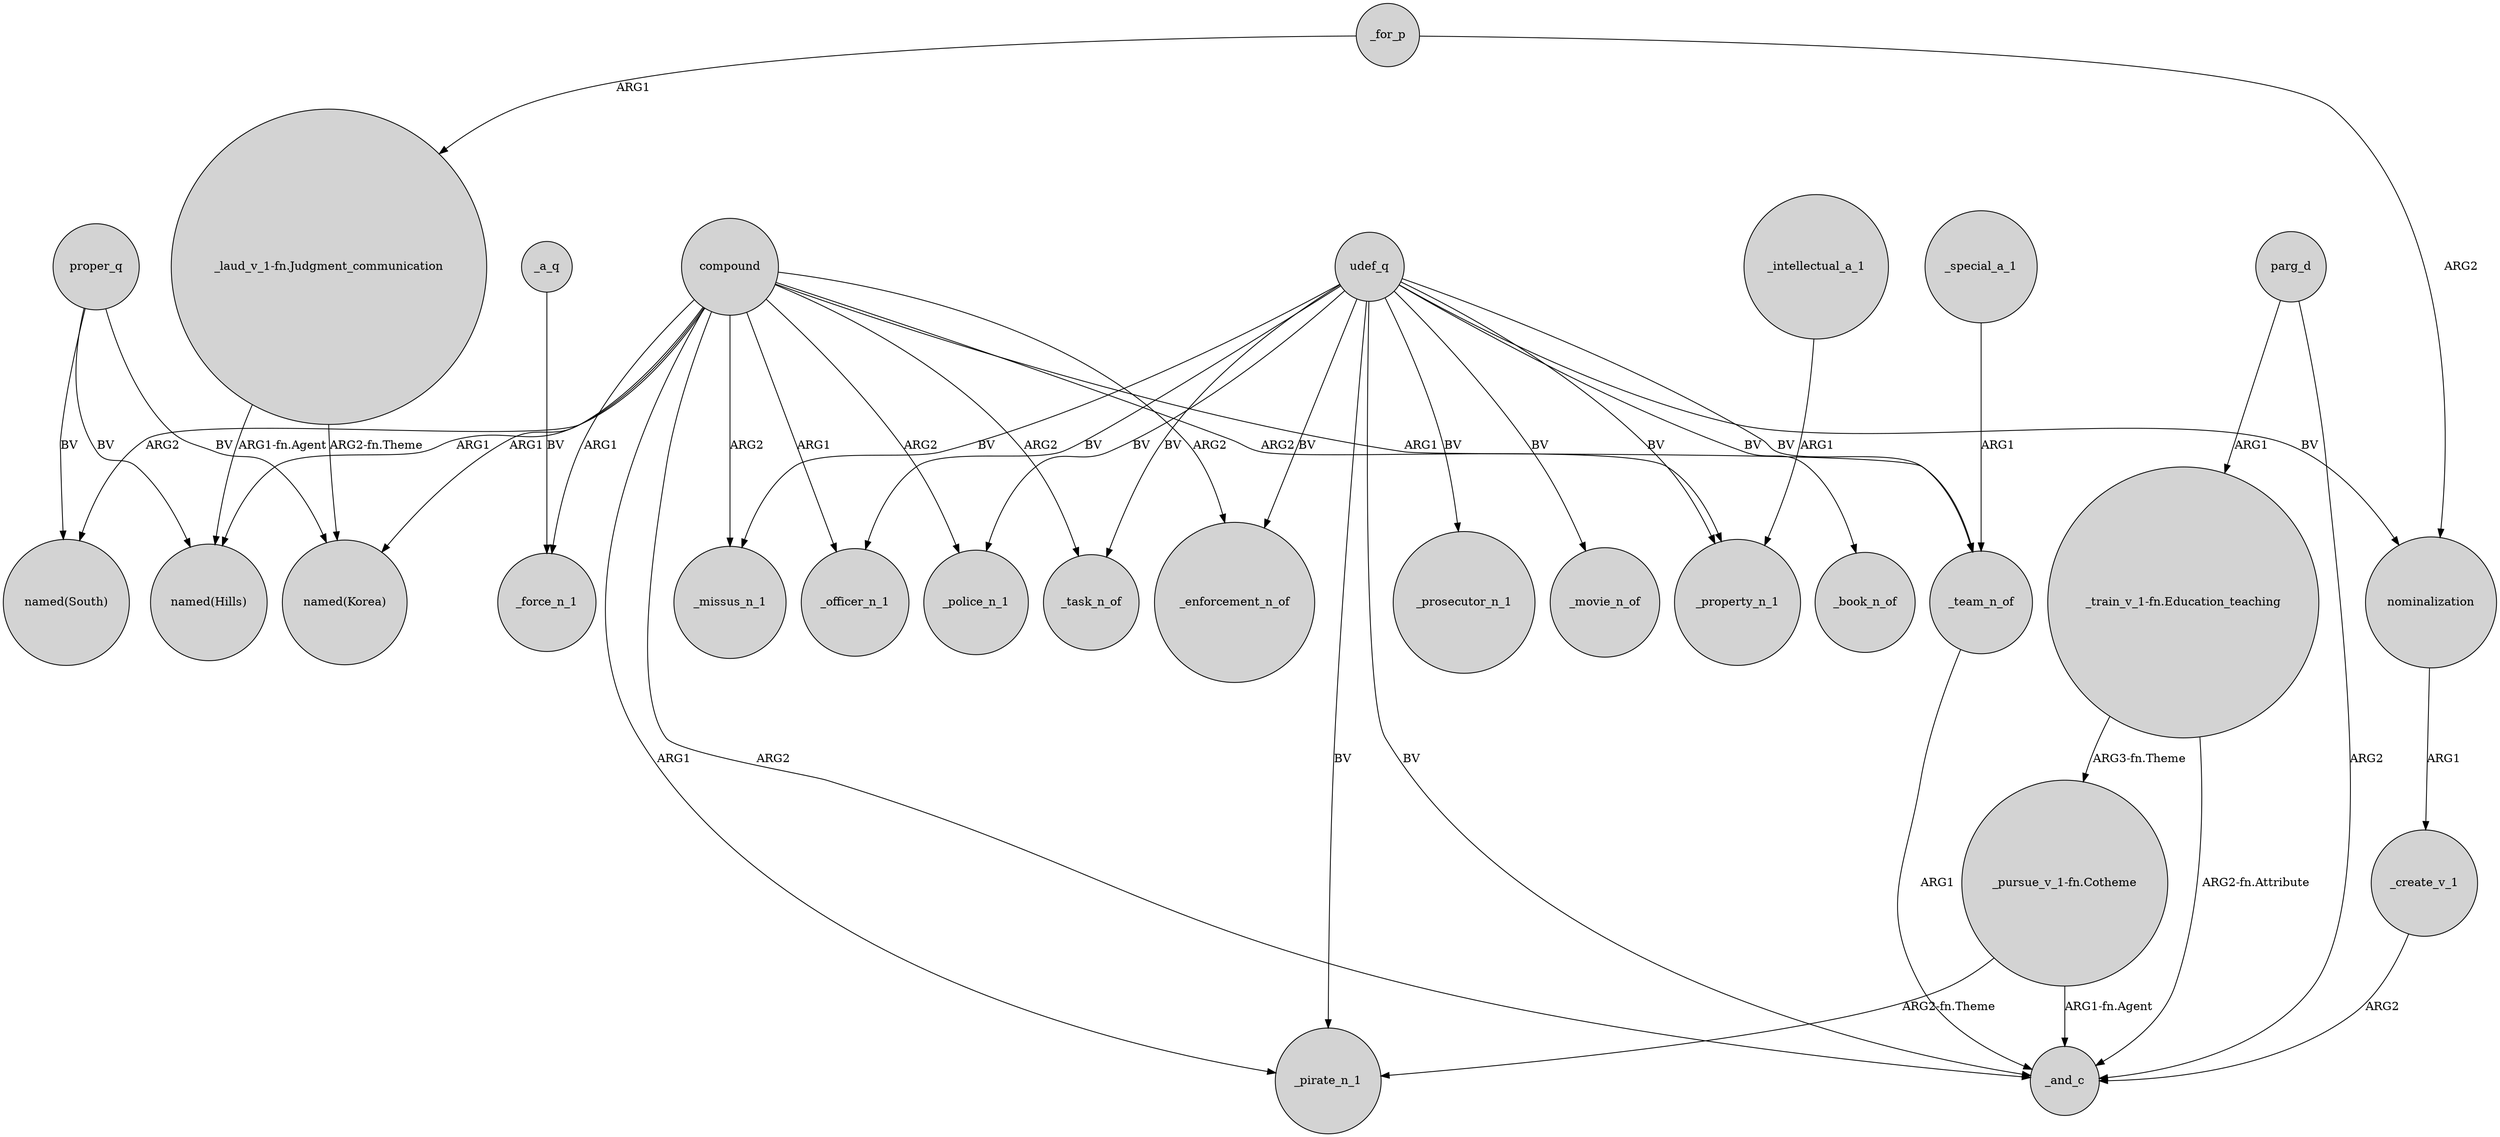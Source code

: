 digraph {
	node [shape=circle style=filled]
	_a_q -> _force_n_1 [label=BV]
	compound -> "named(South)" [label=ARG2]
	"_train_v_1-fn.Education_teaching" -> "_pursue_v_1-fn.Cotheme" [label="ARG3-fn.Theme"]
	compound -> _team_n_of [label=ARG1]
	compound -> _pirate_n_1 [label=ARG1]
	udef_q -> _task_n_of [label=BV]
	_for_p -> "_laud_v_1-fn.Judgment_communication" [label=ARG1]
	udef_q -> _book_n_of [label=BV]
	compound -> _force_n_1 [label=ARG1]
	compound -> "named(Hills)" [label=ARG1]
	nominalization -> _create_v_1 [label=ARG1]
	"_pursue_v_1-fn.Cotheme" -> _pirate_n_1 [label="ARG2-fn.Theme"]
	"_laud_v_1-fn.Judgment_communication" -> "named(Korea)" [label="ARG2-fn.Theme"]
	compound -> _enforcement_n_of [label=ARG2]
	_for_p -> nominalization [label=ARG2]
	proper_q -> "named(Hills)" [label=BV]
	compound -> _missus_n_1 [label=ARG2]
	compound -> _property_n_1 [label=ARG2]
	udef_q -> _missus_n_1 [label=BV]
	_special_a_1 -> _team_n_of [label=ARG1]
	"_pursue_v_1-fn.Cotheme" -> _and_c [label="ARG1-fn.Agent"]
	udef_q -> _pirate_n_1 [label=BV]
	parg_d -> _and_c [label=ARG2]
	udef_q -> _prosecutor_n_1 [label=BV]
	compound -> _officer_n_1 [label=ARG1]
	"_laud_v_1-fn.Judgment_communication" -> "named(Hills)" [label="ARG1-fn.Agent"]
	compound -> _and_c [label=ARG2]
	compound -> _task_n_of [label=ARG2]
	udef_q -> _police_n_1 [label=BV]
	parg_d -> "_train_v_1-fn.Education_teaching" [label=ARG1]
	udef_q -> _team_n_of [label=BV]
	proper_q -> "named(Korea)" [label=BV]
	udef_q -> _officer_n_1 [label=BV]
	udef_q -> _property_n_1 [label=BV]
	_intellectual_a_1 -> _property_n_1 [label=ARG1]
	"_train_v_1-fn.Education_teaching" -> _and_c [label="ARG2-fn.Attribute"]
	udef_q -> nominalization [label=BV]
	udef_q -> _enforcement_n_of [label=BV]
	_team_n_of -> _and_c [label=ARG1]
	_create_v_1 -> _and_c [label=ARG2]
	udef_q -> _and_c [label=BV]
	proper_q -> "named(South)" [label=BV]
	compound -> _police_n_1 [label=ARG2]
	compound -> "named(Korea)" [label=ARG1]
	udef_q -> _movie_n_of [label=BV]
}
